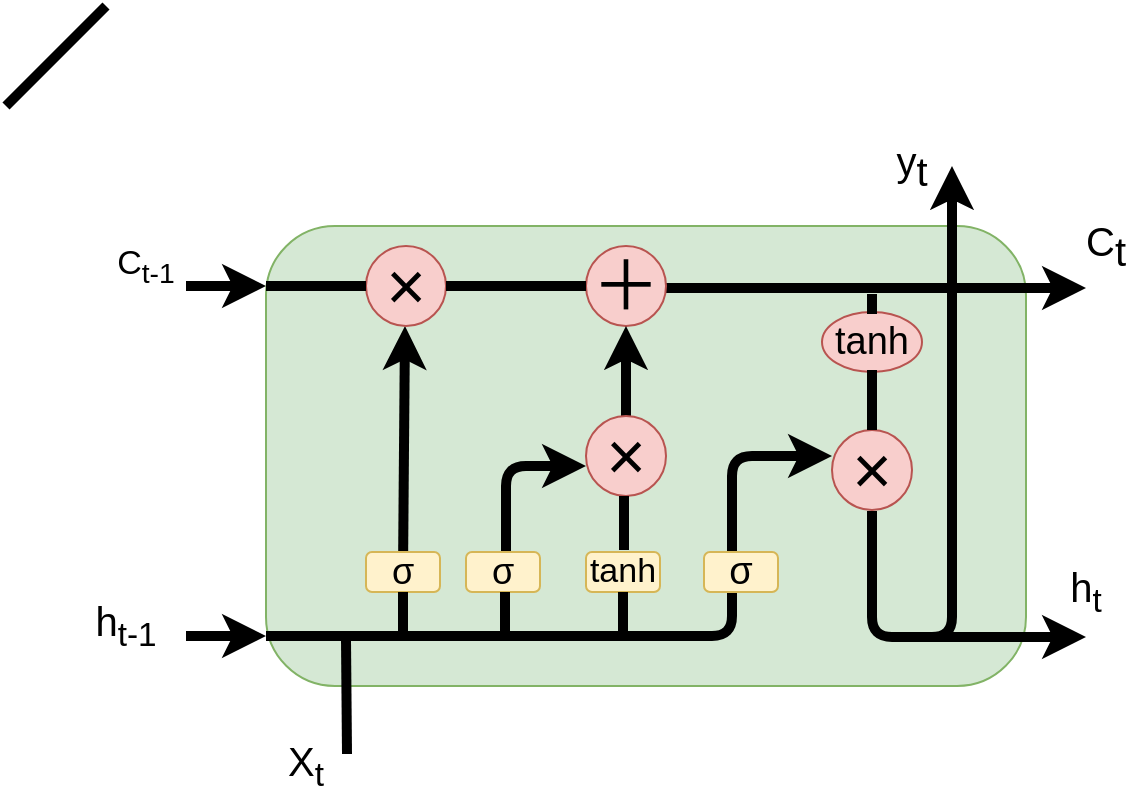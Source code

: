 <mxfile version="12.1.3" type="github" pages="1">
  <diagram id="qPX73vX5w-RGEXnde1Sj" name="Page-1">
    <mxGraphModel dx="2249" dy="762" grid="1" gridSize="10" guides="1" tooltips="1" connect="1" arrows="1" fold="1" page="1" pageScale="1" pageWidth="827" pageHeight="1169" math="0" shadow="0">
      <root>
        <mxCell id="0"/>
        <mxCell id="1" parent="0"/>
        <mxCell id="2yYWwWodukew2ZsMQavv-1" value="" style="rounded=1;whiteSpace=wrap;html=1;fillColor=#d5e8d4;strokeColor=#82b366;" parent="1" vertex="1">
          <mxGeometry x="130" y="170" width="380" height="230" as="geometry"/>
        </mxCell>
        <mxCell id="2yYWwWodukew2ZsMQavv-2" value="" style="endArrow=classic;html=1;strokeWidth=5;" parent="1" edge="1">
          <mxGeometry width="50" height="50" relative="1" as="geometry">
            <mxPoint x="90" y="375" as="sourcePoint"/>
            <mxPoint x="130" y="375" as="targetPoint"/>
          </mxGeometry>
        </mxCell>
        <mxCell id="2yYWwWodukew2ZsMQavv-11" value="" style="endArrow=classic;html=1;strokeWidth=5;" parent="1" target="2yYWwWodukew2ZsMQavv-1" edge="1">
          <mxGeometry width="50" height="50" relative="1" as="geometry">
            <mxPoint x="130" y="370" as="sourcePoint"/>
            <mxPoint x="520" y="370" as="targetPoint"/>
          </mxGeometry>
        </mxCell>
        <mxCell id="2yYWwWodukew2ZsMQavv-17" value="" style="edgeStyle=elbowEdgeStyle;elbow=horizontal;endArrow=classic;html=1;strokeWidth=5;" parent="1" edge="1">
          <mxGeometry width="50" height="50" relative="1" as="geometry">
            <mxPoint x="130" y="375" as="sourcePoint"/>
            <mxPoint x="413" y="285" as="targetPoint"/>
            <Array as="points">
              <mxPoint x="363" y="330"/>
            </Array>
          </mxGeometry>
        </mxCell>
        <mxCell id="2yYWwWodukew2ZsMQavv-21" value="" style="endArrow=classic;html=1;strokeWidth=5;" parent="1" edge="1">
          <mxGeometry width="50" height="50" relative="1" as="geometry">
            <mxPoint x="330" y="201" as="sourcePoint"/>
            <mxPoint x="540" y="201" as="targetPoint"/>
          </mxGeometry>
        </mxCell>
        <mxCell id="2yYWwWodukew2ZsMQavv-22" value="" style="edgeStyle=segmentEdgeStyle;endArrow=classic;html=1;strokeWidth=5;" parent="1" source="2yYWwWodukew2ZsMQavv-48" edge="1">
          <mxGeometry width="50" height="50" relative="1" as="geometry">
            <mxPoint x="250" y="370" as="sourcePoint"/>
            <mxPoint x="290" y="290" as="targetPoint"/>
            <Array as="points">
              <mxPoint x="250" y="290"/>
            </Array>
          </mxGeometry>
        </mxCell>
        <mxCell id="2yYWwWodukew2ZsMQavv-24" value="" style="edgeStyle=segmentEdgeStyle;endArrow=classic;html=1;strokeWidth=5;" parent="1" edge="1">
          <mxGeometry width="50" height="50" relative="1" as="geometry">
            <mxPoint x="433" y="312.5" as="sourcePoint"/>
            <mxPoint x="540" y="375.5" as="targetPoint"/>
            <Array as="points">
              <mxPoint x="433" y="375.5"/>
            </Array>
          </mxGeometry>
        </mxCell>
        <mxCell id="2yYWwWodukew2ZsMQavv-26" value="" style="edgeStyle=segmentEdgeStyle;endArrow=classic;html=1;strokeWidth=5;" parent="1" edge="1">
          <mxGeometry width="50" height="50" relative="1" as="geometry">
            <mxPoint x="443" y="375.5" as="sourcePoint"/>
            <mxPoint x="473" y="140" as="targetPoint"/>
            <Array as="points">
              <mxPoint x="473" y="375.5"/>
            </Array>
          </mxGeometry>
        </mxCell>
        <mxCell id="2yYWwWodukew2ZsMQavv-28" value="" style="endArrow=classic;html=1;strokeWidth=5;" parent="1" source="2yYWwWodukew2ZsMQavv-45" edge="1">
          <mxGeometry width="50" height="50" relative="1" as="geometry">
            <mxPoint x="199.5" y="370" as="sourcePoint"/>
            <mxPoint x="199.5" y="220" as="targetPoint"/>
          </mxGeometry>
        </mxCell>
        <mxCell id="2yYWwWodukew2ZsMQavv-29" value="&lt;font style=&quot;font-size: 34px&quot;&gt;×&lt;/font&gt;" style="ellipse;whiteSpace=wrap;html=1;aspect=fixed;fillColor=#f8cecc;strokeColor=#b85450;" parent="1" vertex="1">
          <mxGeometry x="180" y="180" width="40" height="40" as="geometry"/>
        </mxCell>
        <mxCell id="2yYWwWodukew2ZsMQavv-34" value="&lt;font style=&quot;font-size: 34px&quot;&gt;＋&lt;/font&gt;" style="ellipse;whiteSpace=wrap;html=1;aspect=fixed;fillColor=#f8cecc;strokeColor=#b85450;" parent="1" vertex="1">
          <mxGeometry x="290" y="180" width="40" height="40" as="geometry"/>
        </mxCell>
        <mxCell id="2yYWwWodukew2ZsMQavv-71" value="" style="edgeStyle=orthogonalEdgeStyle;rounded=0;orthogonalLoop=1;jettySize=auto;html=1;strokeColor=#000000;strokeWidth=5;" parent="1" source="2yYWwWodukew2ZsMQavv-37" edge="1">
          <mxGeometry relative="1" as="geometry">
            <mxPoint x="310" y="220" as="targetPoint"/>
          </mxGeometry>
        </mxCell>
        <mxCell id="2yYWwWodukew2ZsMQavv-37" value="&lt;font style=&quot;font-size: 34px&quot;&gt;×&lt;/font&gt;" style="ellipse;whiteSpace=wrap;html=1;aspect=fixed;fillColor=#f8cecc;strokeColor=#b85450;" parent="1" vertex="1">
          <mxGeometry x="290" y="265" width="40" height="40" as="geometry"/>
        </mxCell>
        <mxCell id="2yYWwWodukew2ZsMQavv-41" value="&lt;font style=&quot;font-size: 34px&quot;&gt;×&lt;/font&gt;" style="ellipse;whiteSpace=wrap;html=1;aspect=fixed;fillColor=#f8cecc;strokeColor=#b85450;" parent="1" vertex="1">
          <mxGeometry x="413" y="272" width="40" height="40" as="geometry"/>
        </mxCell>
        <mxCell id="2yYWwWodukew2ZsMQavv-43" value="&lt;font style=&quot;font-size: 19px&quot;&gt;tanh&lt;/font&gt;" style="ellipse;whiteSpace=wrap;html=1;fillColor=#f8cecc;strokeColor=#b85450;" parent="1" vertex="1">
          <mxGeometry x="408" y="213" width="50" height="30" as="geometry"/>
        </mxCell>
        <mxCell id="2yYWwWodukew2ZsMQavv-45" value="&lt;font style=&quot;font-size: 18px&quot;&gt;σ&lt;/font&gt;" style="rounded=1;whiteSpace=wrap;html=1;fillColor=#fff2cc;strokeColor=#d6b656;" parent="1" vertex="1">
          <mxGeometry x="180" y="333" width="37" height="20" as="geometry"/>
        </mxCell>
        <mxCell id="2yYWwWodukew2ZsMQavv-48" value="&lt;font style=&quot;font-size: 18px&quot;&gt;σ&lt;/font&gt;" style="rounded=1;whiteSpace=wrap;html=1;fillColor=#fff2cc;strokeColor=#d6b656;" parent="1" vertex="1">
          <mxGeometry x="230" y="333" width="37" height="20" as="geometry"/>
        </mxCell>
        <mxCell id="2yYWwWodukew2ZsMQavv-50" value="&lt;font style=&quot;font-size: 17px&quot;&gt;tanh&lt;/font&gt;" style="rounded=1;whiteSpace=wrap;html=1;fillColor=#fff2cc;strokeColor=#d6b656;" parent="1" vertex="1">
          <mxGeometry x="290" y="333" width="37" height="20" as="geometry"/>
        </mxCell>
        <mxCell id="2yYWwWodukew2ZsMQavv-54" value="&lt;font style=&quot;font-size: 19px&quot;&gt;σ&lt;/font&gt;" style="rounded=1;whiteSpace=wrap;html=1;fillColor=#fff2cc;strokeColor=#d6b656;" parent="1" vertex="1">
          <mxGeometry x="349" y="333" width="37" height="20" as="geometry"/>
        </mxCell>
        <mxCell id="2yYWwWodukew2ZsMQavv-56" value="" style="endArrow=none;html=1;strokeColor=#000000;strokeWidth=5;" parent="1" edge="1">
          <mxGeometry width="50" height="50" relative="1" as="geometry">
            <mxPoint x="198.5" y="373" as="sourcePoint"/>
            <mxPoint x="198.5" y="353" as="targetPoint"/>
          </mxGeometry>
        </mxCell>
        <mxCell id="2yYWwWodukew2ZsMQavv-58" value="" style="endArrow=none;html=1;strokeColor=#000000;strokeWidth=5;" parent="1" edge="1">
          <mxGeometry width="50" height="50" relative="1" as="geometry">
            <mxPoint y="110" as="sourcePoint"/>
            <mxPoint x="50" y="60" as="targetPoint"/>
          </mxGeometry>
        </mxCell>
        <mxCell id="2yYWwWodukew2ZsMQavv-59" value="" style="endArrow=none;html=1;strokeColor=#000000;strokeWidth=5;" parent="1" edge="1">
          <mxGeometry width="50" height="50" relative="1" as="geometry">
            <mxPoint x="170.5" y="434" as="sourcePoint"/>
            <mxPoint x="170" y="377" as="targetPoint"/>
          </mxGeometry>
        </mxCell>
        <mxCell id="2yYWwWodukew2ZsMQavv-60" value="" style="endArrow=none;html=1;strokeColor=#000000;strokeWidth=5;" parent="1" edge="1">
          <mxGeometry width="50" height="50" relative="1" as="geometry">
            <mxPoint x="249.5" y="373" as="sourcePoint"/>
            <mxPoint x="249.5" y="353" as="targetPoint"/>
          </mxGeometry>
        </mxCell>
        <mxCell id="2yYWwWodukew2ZsMQavv-61" value="" style="endArrow=none;html=1;strokeColor=#000000;strokeWidth=5;" parent="1" edge="1">
          <mxGeometry width="50" height="50" relative="1" as="geometry">
            <mxPoint x="308.5" y="373" as="sourcePoint"/>
            <mxPoint x="308.5" y="353" as="targetPoint"/>
          </mxGeometry>
        </mxCell>
        <mxCell id="2yYWwWodukew2ZsMQavv-69" value="" style="endArrow=none;html=1;strokeColor=#000000;strokeWidth=5;" parent="1" edge="1">
          <mxGeometry width="50" height="50" relative="1" as="geometry">
            <mxPoint x="220" y="200" as="sourcePoint"/>
            <mxPoint x="290" y="200" as="targetPoint"/>
          </mxGeometry>
        </mxCell>
        <mxCell id="2yYWwWodukew2ZsMQavv-70" value="" style="endArrow=none;html=1;strokeColor=#000000;strokeWidth=5;" parent="1" edge="1">
          <mxGeometry width="50" height="50" relative="1" as="geometry">
            <mxPoint x="130" y="200" as="sourcePoint"/>
            <mxPoint x="180" y="200" as="targetPoint"/>
          </mxGeometry>
        </mxCell>
        <mxCell id="2yYWwWodukew2ZsMQavv-72" value="" style="endArrow=none;html=1;strokeColor=#000000;strokeWidth=5;" parent="1" edge="1">
          <mxGeometry width="50" height="50" relative="1" as="geometry">
            <mxPoint x="433" y="214" as="sourcePoint"/>
            <mxPoint x="433" y="204" as="targetPoint"/>
          </mxGeometry>
        </mxCell>
        <mxCell id="2yYWwWodukew2ZsMQavv-73" value="" style="endArrow=classic;html=1;strokeWidth=5;" parent="1" edge="1">
          <mxGeometry width="50" height="50" relative="1" as="geometry">
            <mxPoint x="90" y="200" as="sourcePoint"/>
            <mxPoint x="130" y="200" as="targetPoint"/>
          </mxGeometry>
        </mxCell>
        <mxCell id="2yYWwWodukew2ZsMQavv-74" value="" style="endArrow=none;html=1;strokeColor=#000000;strokeWidth=5;" parent="1" edge="1">
          <mxGeometry width="50" height="50" relative="1" as="geometry">
            <mxPoint x="433" y="272" as="sourcePoint"/>
            <mxPoint x="433" y="242" as="targetPoint"/>
          </mxGeometry>
        </mxCell>
        <mxCell id="2yYWwWodukew2ZsMQavv-75" value="" style="endArrow=none;html=1;strokeColor=#000000;strokeWidth=5;" parent="1" edge="1">
          <mxGeometry width="50" height="50" relative="1" as="geometry">
            <mxPoint x="309" y="332" as="sourcePoint"/>
            <mxPoint x="309" y="305" as="targetPoint"/>
          </mxGeometry>
        </mxCell>
        <mxCell id="Dc-6O7Xa-JVWcTkFQoSp-1" value="&lt;font style=&quot;font-size: 20px&quot;&gt;X&lt;sub&gt;t&lt;/sub&gt;&lt;/font&gt;" style="text;html=1;strokeColor=none;fillColor=none;align=center;verticalAlign=middle;whiteSpace=wrap;rounded=0;" vertex="1" parent="1">
          <mxGeometry x="130" y="430" width="40" height="20" as="geometry"/>
        </mxCell>
        <mxCell id="Dc-6O7Xa-JVWcTkFQoSp-2" value="&lt;font style=&quot;font-size: 17px&quot;&gt;C&lt;sub&gt;t-1&lt;/sub&gt;&lt;/font&gt;" style="text;html=1;strokeColor=none;fillColor=none;align=center;verticalAlign=middle;whiteSpace=wrap;rounded=0;" vertex="1" parent="1">
          <mxGeometry x="50" y="180" width="40" height="20" as="geometry"/>
        </mxCell>
        <mxCell id="Dc-6O7Xa-JVWcTkFQoSp-3" value="&lt;font style=&quot;font-size: 20px&quot;&gt;h&lt;sub&gt;t-1&lt;/sub&gt;&lt;/font&gt;" style="text;html=1;strokeColor=none;fillColor=none;align=center;verticalAlign=middle;whiteSpace=wrap;rounded=0;" vertex="1" parent="1">
          <mxGeometry x="40" y="360" width="40" height="20" as="geometry"/>
        </mxCell>
        <mxCell id="Dc-6O7Xa-JVWcTkFQoSp-4" value="C&lt;sub style=&quot;font-size: 20px;&quot;&gt;t&lt;/sub&gt;" style="text;html=1;strokeColor=none;fillColor=none;align=center;verticalAlign=middle;whiteSpace=wrap;rounded=0;fontSize=20;" vertex="1" parent="1">
          <mxGeometry x="530" y="170" width="40" height="20" as="geometry"/>
        </mxCell>
        <mxCell id="Dc-6O7Xa-JVWcTkFQoSp-7" value="&lt;span style=&quot;font-size: 20px&quot;&gt;h&lt;sub&gt;t&lt;/sub&gt;&lt;/span&gt;" style="text;html=1;strokeColor=none;fillColor=none;align=center;verticalAlign=middle;whiteSpace=wrap;rounded=0;fontSize=20;" vertex="1" parent="1">
          <mxGeometry x="520" y="343" width="40" height="20" as="geometry"/>
        </mxCell>
        <mxCell id="Dc-6O7Xa-JVWcTkFQoSp-8" value="&lt;span style=&quot;font-size: 20px&quot;&gt;y&lt;/span&gt;&lt;sub style=&quot;font-size: 20px&quot;&gt;t&lt;/sub&gt;" style="text;html=1;strokeColor=none;fillColor=none;align=center;verticalAlign=middle;whiteSpace=wrap;rounded=0;fontSize=20;" vertex="1" parent="1">
          <mxGeometry x="433" y="130" width="40" height="20" as="geometry"/>
        </mxCell>
      </root>
    </mxGraphModel>
  </diagram>
</mxfile>
